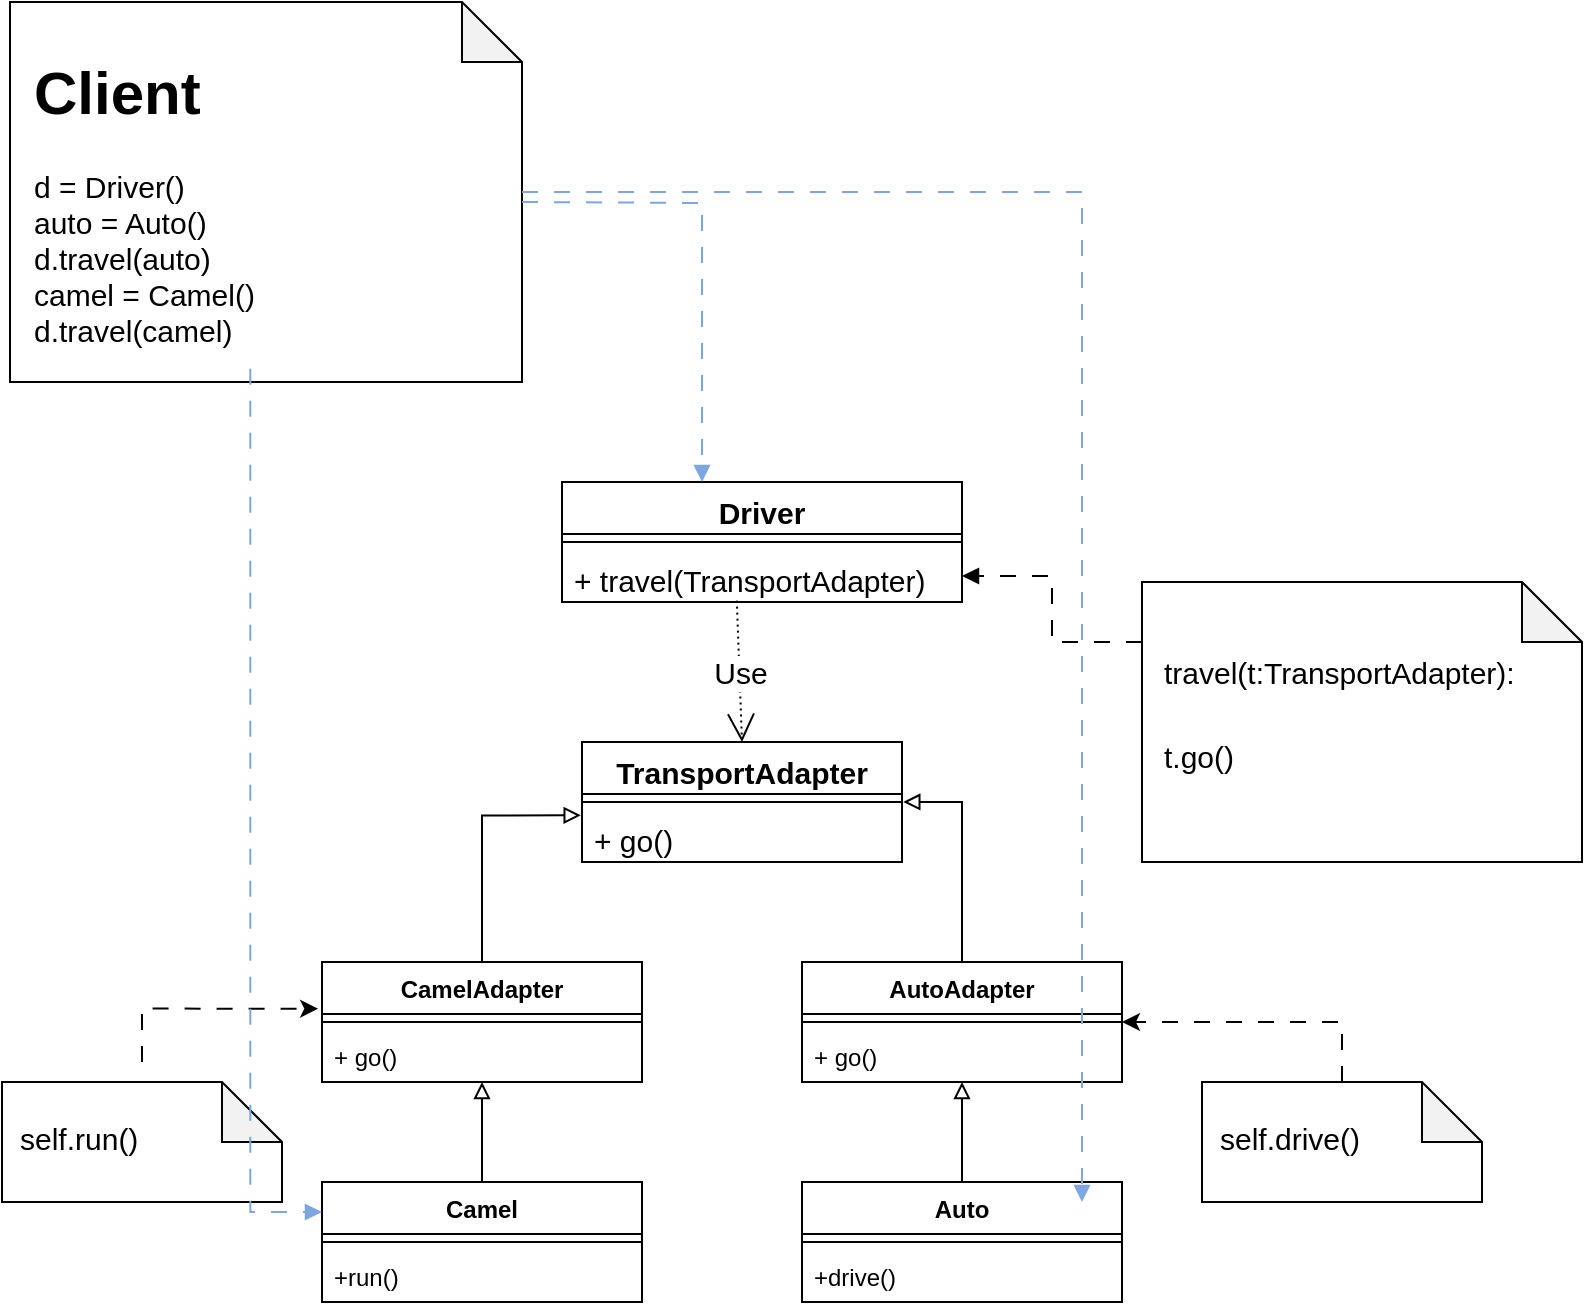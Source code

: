 <mxfile version="20.8.16" type="device"><diagram name="Page-1" id="iRtx6iVOKkTvdw6Xl1tW"><mxGraphModel dx="1100" dy="1917" grid="1" gridSize="10" guides="1" tooltips="1" connect="1" arrows="1" fold="1" page="1" pageScale="1" pageWidth="850" pageHeight="1100" math="0" shadow="0"><root><mxCell id="0"/><mxCell id="1" parent="0"/><mxCell id="mapsuULHoiAgoTRXSvPn-34" style="edgeStyle=orthogonalEdgeStyle;rounded=0;orthogonalLoop=1;jettySize=auto;html=1;entryX=0.5;entryY=1;entryDx=0;entryDy=0;entryPerimeter=0;fontSize=15;endArrow=block;endFill=0;" edge="1" parent="1" source="mapsuULHoiAgoTRXSvPn-1" target="mapsuULHoiAgoTRXSvPn-11"><mxGeometry relative="1" as="geometry"/></mxCell><mxCell id="mapsuULHoiAgoTRXSvPn-1" value="Camel" style="swimlane;fontStyle=1;align=center;verticalAlign=top;childLayout=stackLayout;horizontal=1;startSize=26;horizontalStack=0;resizeParent=1;resizeParentMax=0;resizeLast=0;collapsible=1;marginBottom=0;" vertex="1" parent="1"><mxGeometry x="170" y="310" width="160" height="60" as="geometry"/></mxCell><mxCell id="mapsuULHoiAgoTRXSvPn-3" value="" style="line;strokeWidth=1;fillColor=none;align=left;verticalAlign=middle;spacingTop=-1;spacingLeft=3;spacingRight=3;rotatable=0;labelPosition=right;points=[];portConstraint=eastwest;strokeColor=inherit;" vertex="1" parent="mapsuULHoiAgoTRXSvPn-1"><mxGeometry y="26" width="160" height="8" as="geometry"/></mxCell><mxCell id="mapsuULHoiAgoTRXSvPn-4" value="+run()" style="text;strokeColor=none;fillColor=none;align=left;verticalAlign=top;spacingLeft=4;spacingRight=4;overflow=hidden;rotatable=0;points=[[0,0.5],[1,0.5]];portConstraint=eastwest;" vertex="1" parent="mapsuULHoiAgoTRXSvPn-1"><mxGeometry y="34" width="160" height="26" as="geometry"/></mxCell><mxCell id="mapsuULHoiAgoTRXSvPn-35" style="edgeStyle=orthogonalEdgeStyle;rounded=0;orthogonalLoop=1;jettySize=auto;html=1;entryX=0.5;entryY=1;entryDx=0;entryDy=0;entryPerimeter=0;fontSize=15;endArrow=block;endFill=0;" edge="1" parent="1" source="mapsuULHoiAgoTRXSvPn-5" target="mapsuULHoiAgoTRXSvPn-15"><mxGeometry relative="1" as="geometry"/></mxCell><mxCell id="mapsuULHoiAgoTRXSvPn-5" value="Auto" style="swimlane;fontStyle=1;align=center;verticalAlign=top;childLayout=stackLayout;horizontal=1;startSize=26;horizontalStack=0;resizeParent=1;resizeParentMax=0;resizeLast=0;collapsible=1;marginBottom=0;" vertex="1" parent="1"><mxGeometry x="410" y="310" width="160" height="60" as="geometry"/></mxCell><mxCell id="mapsuULHoiAgoTRXSvPn-6" value="" style="line;strokeWidth=1;fillColor=none;align=left;verticalAlign=middle;spacingTop=-1;spacingLeft=3;spacingRight=3;rotatable=0;labelPosition=right;points=[];portConstraint=eastwest;strokeColor=inherit;" vertex="1" parent="mapsuULHoiAgoTRXSvPn-5"><mxGeometry y="26" width="160" height="8" as="geometry"/></mxCell><mxCell id="mapsuULHoiAgoTRXSvPn-7" value="+drive()" style="text;strokeColor=none;fillColor=none;align=left;verticalAlign=top;spacingLeft=4;spacingRight=4;overflow=hidden;rotatable=0;points=[[0,0.5],[1,0.5]];portConstraint=eastwest;" vertex="1" parent="mapsuULHoiAgoTRXSvPn-5"><mxGeometry y="34" width="160" height="26" as="geometry"/></mxCell><mxCell id="mapsuULHoiAgoTRXSvPn-31" style="edgeStyle=orthogonalEdgeStyle;rounded=0;orthogonalLoop=1;jettySize=auto;html=1;entryX=-0.004;entryY=0.103;entryDx=0;entryDy=0;entryPerimeter=0;fontSize=15;endArrow=block;endFill=0;" edge="1" parent="1" source="mapsuULHoiAgoTRXSvPn-8" target="mapsuULHoiAgoTRXSvPn-30"><mxGeometry relative="1" as="geometry"/></mxCell><mxCell id="mapsuULHoiAgoTRXSvPn-8" value="CamelAdapter" style="swimlane;fontStyle=1;align=center;verticalAlign=top;childLayout=stackLayout;horizontal=1;startSize=26;horizontalStack=0;resizeParent=1;resizeParentMax=0;resizeLast=0;collapsible=1;marginBottom=0;" vertex="1" parent="1"><mxGeometry x="170" y="200" width="160" height="60" as="geometry"/></mxCell><mxCell id="mapsuULHoiAgoTRXSvPn-10" value="" style="line;strokeWidth=1;fillColor=none;align=left;verticalAlign=middle;spacingTop=-1;spacingLeft=3;spacingRight=3;rotatable=0;labelPosition=right;points=[];portConstraint=eastwest;strokeColor=inherit;" vertex="1" parent="mapsuULHoiAgoTRXSvPn-8"><mxGeometry y="26" width="160" height="8" as="geometry"/></mxCell><mxCell id="mapsuULHoiAgoTRXSvPn-11" value="+ go()" style="text;strokeColor=none;fillColor=none;align=left;verticalAlign=top;spacingLeft=4;spacingRight=4;overflow=hidden;rotatable=0;points=[[0,0.5],[1,0.5]];portConstraint=eastwest;" vertex="1" parent="mapsuULHoiAgoTRXSvPn-8"><mxGeometry y="34" width="160" height="26" as="geometry"/></mxCell><mxCell id="mapsuULHoiAgoTRXSvPn-32" style="edgeStyle=orthogonalEdgeStyle;rounded=0;orthogonalLoop=1;jettySize=auto;html=1;entryX=1.004;entryY=-0.154;entryDx=0;entryDy=0;entryPerimeter=0;fontSize=15;endArrow=block;endFill=0;" edge="1" parent="1" source="mapsuULHoiAgoTRXSvPn-13" target="mapsuULHoiAgoTRXSvPn-30"><mxGeometry relative="1" as="geometry"/></mxCell><mxCell id="mapsuULHoiAgoTRXSvPn-13" value="AutoAdapter" style="swimlane;fontStyle=1;align=center;verticalAlign=top;childLayout=stackLayout;horizontal=1;startSize=26;horizontalStack=0;resizeParent=1;resizeParentMax=0;resizeLast=0;collapsible=1;marginBottom=0;" vertex="1" parent="1"><mxGeometry x="410" y="200" width="160" height="60" as="geometry"/></mxCell><mxCell id="mapsuULHoiAgoTRXSvPn-14" value="" style="line;strokeWidth=1;fillColor=none;align=left;verticalAlign=middle;spacingTop=-1;spacingLeft=3;spacingRight=3;rotatable=0;labelPosition=right;points=[];portConstraint=eastwest;strokeColor=inherit;" vertex="1" parent="mapsuULHoiAgoTRXSvPn-13"><mxGeometry y="26" width="160" height="8" as="geometry"/></mxCell><mxCell id="mapsuULHoiAgoTRXSvPn-15" value="+ go()" style="text;strokeColor=none;fillColor=none;align=left;verticalAlign=top;spacingLeft=4;spacingRight=4;overflow=hidden;rotatable=0;points=[[0,0.5],[1,0.5]];portConstraint=eastwest;" vertex="1" parent="mapsuULHoiAgoTRXSvPn-13"><mxGeometry y="34" width="160" height="26" as="geometry"/></mxCell><mxCell id="mapsuULHoiAgoTRXSvPn-16" value="" style="group" vertex="1" connectable="0" parent="1"><mxGeometry x="10" y="260" width="140" height="60" as="geometry"/></mxCell><mxCell id="mapsuULHoiAgoTRXSvPn-17" value="" style="shape=note;whiteSpace=wrap;html=1;backgroundOutline=1;darkOpacity=0.05;" vertex="1" parent="mapsuULHoiAgoTRXSvPn-16"><mxGeometry width="140" height="60" as="geometry"/></mxCell><mxCell id="mapsuULHoiAgoTRXSvPn-18" value="&lt;h1&gt;&lt;span style=&quot;font-weight: normal;&quot;&gt;&lt;font style=&quot;font-size: 15px;&quot;&gt;self.run()&lt;/font&gt;&lt;/span&gt;&lt;/h1&gt;" style="text;html=1;strokeColor=none;fillColor=none;spacing=5;spacingTop=-20;whiteSpace=wrap;overflow=hidden;rounded=0;" vertex="1" parent="mapsuULHoiAgoTRXSvPn-16"><mxGeometry x="3.769" y="5.739" width="123.846" height="52.174" as="geometry"/></mxCell><mxCell id="mapsuULHoiAgoTRXSvPn-21" style="edgeStyle=orthogonalEdgeStyle;rounded=0;orthogonalLoop=1;jettySize=auto;html=1;entryX=-0.012;entryY=0.389;entryDx=0;entryDy=0;entryPerimeter=0;fontSize=15;dashed=1;dashPattern=8 8;" edge="1" parent="1" target="mapsuULHoiAgoTRXSvPn-8"><mxGeometry relative="1" as="geometry"><mxPoint x="80" y="250" as="sourcePoint"/><Array as="points"><mxPoint x="80" y="223"/></Array></mxGeometry></mxCell><mxCell id="mapsuULHoiAgoTRXSvPn-23" value="" style="group" vertex="1" connectable="0" parent="1"><mxGeometry x="610" y="260" width="140" height="60" as="geometry"/></mxCell><mxCell id="mapsuULHoiAgoTRXSvPn-24" value="" style="shape=note;whiteSpace=wrap;html=1;backgroundOutline=1;darkOpacity=0.05;" vertex="1" parent="mapsuULHoiAgoTRXSvPn-23"><mxGeometry width="140" height="60" as="geometry"/></mxCell><mxCell id="mapsuULHoiAgoTRXSvPn-25" value="&lt;h1&gt;&lt;span style=&quot;font-weight: normal;&quot;&gt;&lt;font style=&quot;font-size: 15px;&quot;&gt;self.drive()&lt;/font&gt;&lt;/span&gt;&lt;/h1&gt;" style="text;html=1;strokeColor=none;fillColor=none;spacing=5;spacingTop=-20;whiteSpace=wrap;overflow=hidden;rounded=0;" vertex="1" parent="mapsuULHoiAgoTRXSvPn-23"><mxGeometry x="3.769" y="5.739" width="123.846" height="52.174" as="geometry"/></mxCell><mxCell id="mapsuULHoiAgoTRXSvPn-26" style="edgeStyle=orthogonalEdgeStyle;rounded=0;orthogonalLoop=1;jettySize=auto;html=1;entryX=1;entryY=0.5;entryDx=0;entryDy=0;dashed=1;dashPattern=8 8;fontSize=15;exitX=0.5;exitY=0;exitDx=0;exitDy=0;exitPerimeter=0;" edge="1" parent="1" source="mapsuULHoiAgoTRXSvPn-24" target="mapsuULHoiAgoTRXSvPn-13"><mxGeometry relative="1" as="geometry"/></mxCell><mxCell id="mapsuULHoiAgoTRXSvPn-27" value="TransportAdapter&#10;" style="swimlane;fontStyle=1;align=center;verticalAlign=top;childLayout=stackLayout;horizontal=1;startSize=26;horizontalStack=0;resizeParent=1;resizeParentMax=0;resizeLast=0;collapsible=1;marginBottom=0;fontSize=15;" vertex="1" parent="1"><mxGeometry x="300" y="90" width="160" height="60" as="geometry"/></mxCell><mxCell id="mapsuULHoiAgoTRXSvPn-29" value="" style="line;strokeWidth=1;fillColor=none;align=left;verticalAlign=middle;spacingTop=-1;spacingLeft=3;spacingRight=3;rotatable=0;labelPosition=right;points=[];portConstraint=eastwest;strokeColor=inherit;fontSize=15;" vertex="1" parent="mapsuULHoiAgoTRXSvPn-27"><mxGeometry y="26" width="160" height="8" as="geometry"/></mxCell><mxCell id="mapsuULHoiAgoTRXSvPn-30" value="+ go()" style="text;strokeColor=none;fillColor=none;align=left;verticalAlign=top;spacingLeft=4;spacingRight=4;overflow=hidden;rotatable=0;points=[[0,0.5],[1,0.5]];portConstraint=eastwest;fontSize=15;" vertex="1" parent="mapsuULHoiAgoTRXSvPn-27"><mxGeometry y="34" width="160" height="26" as="geometry"/></mxCell><mxCell id="mapsuULHoiAgoTRXSvPn-36" value="" style="group;fontSize=15;" vertex="1" connectable="0" parent="1"><mxGeometry x="580" y="10" width="220" height="140" as="geometry"/></mxCell><mxCell id="mapsuULHoiAgoTRXSvPn-37" value="" style="shape=note;whiteSpace=wrap;html=1;backgroundOutline=1;darkOpacity=0.05;fontSize=15;" vertex="1" parent="mapsuULHoiAgoTRXSvPn-36"><mxGeometry width="220" height="140" as="geometry"/></mxCell><mxCell id="mapsuULHoiAgoTRXSvPn-38" value="&lt;h1 style=&quot;&quot;&gt;&lt;span style=&quot;font-size: 15px; font-weight: 400;&quot;&gt;travel(t:TransportAdapter):&lt;/span&gt;&lt;/h1&gt;&lt;div&gt;&lt;span style=&quot;font-size: 15px; font-weight: 400;&quot;&gt;t.go()&lt;/span&gt;&lt;/div&gt;&lt;div&gt;&lt;span style=&quot;font-size: 15px; font-weight: 400;&quot;&gt;&lt;br&gt;&lt;/span&gt;&lt;/div&gt;" style="text;html=1;strokeColor=none;fillColor=none;spacing=5;spacingTop=-20;whiteSpace=wrap;overflow=hidden;rounded=0;fontSize=15;" vertex="1" parent="mapsuULHoiAgoTRXSvPn-36"><mxGeometry x="5.923" y="13.391" width="194.615" height="121.739" as="geometry"/></mxCell><mxCell id="mapsuULHoiAgoTRXSvPn-39" value="Driver" style="swimlane;fontStyle=1;align=center;verticalAlign=top;childLayout=stackLayout;horizontal=1;startSize=26;horizontalStack=0;resizeParent=1;resizeParentMax=0;resizeLast=0;collapsible=1;marginBottom=0;fontSize=15;" vertex="1" parent="1"><mxGeometry x="290" y="-40" width="200" height="60" as="geometry"/></mxCell><mxCell id="mapsuULHoiAgoTRXSvPn-41" value="" style="line;strokeWidth=1;fillColor=none;align=left;verticalAlign=middle;spacingTop=-1;spacingLeft=3;spacingRight=3;rotatable=0;labelPosition=right;points=[];portConstraint=eastwest;strokeColor=inherit;fontSize=15;" vertex="1" parent="mapsuULHoiAgoTRXSvPn-39"><mxGeometry y="26" width="200" height="8" as="geometry"/></mxCell><mxCell id="mapsuULHoiAgoTRXSvPn-42" value="+ travel(TransportAdapter)&#10;" style="text;strokeColor=none;fillColor=none;align=left;verticalAlign=top;spacingLeft=4;spacingRight=4;overflow=hidden;rotatable=0;points=[[0,0.5],[1,0.5]];portConstraint=eastwest;fontSize=15;" vertex="1" parent="mapsuULHoiAgoTRXSvPn-39"><mxGeometry y="34" width="200" height="26" as="geometry"/></mxCell><mxCell id="mapsuULHoiAgoTRXSvPn-44" value="Use" style="endArrow=open;endSize=12;dashed=1;html=1;rounded=0;dashPattern=1 2;fontSize=15;exitX=0.437;exitY=0.974;exitDx=0;exitDy=0;exitPerimeter=0;" edge="1" parent="1" source="mapsuULHoiAgoTRXSvPn-42"><mxGeometry width="160" relative="1" as="geometry"><mxPoint x="340" y="220" as="sourcePoint"/><mxPoint x="380" y="90" as="targetPoint"/></mxGeometry></mxCell><mxCell id="mapsuULHoiAgoTRXSvPn-47" style="edgeStyle=orthogonalEdgeStyle;rounded=0;orthogonalLoop=1;jettySize=auto;html=1;entryX=1;entryY=0.5;entryDx=0;entryDy=0;fontSize=15;endArrow=block;endFill=1;dashed=1;dashPattern=8 8;strokeWidth=1;exitX=0;exitY=0.214;exitDx=0;exitDy=0;exitPerimeter=0;" edge="1" parent="1" source="mapsuULHoiAgoTRXSvPn-37" target="mapsuULHoiAgoTRXSvPn-42"><mxGeometry relative="1" as="geometry"/></mxCell><mxCell id="mapsuULHoiAgoTRXSvPn-48" value="" style="group;fontSize=15;" vertex="1" connectable="0" parent="1"><mxGeometry x="14" y="-280" width="256" height="190" as="geometry"/></mxCell><mxCell id="mapsuULHoiAgoTRXSvPn-49" value="" style="shape=note;whiteSpace=wrap;html=1;backgroundOutline=1;darkOpacity=0.05;fontSize=15;" vertex="1" parent="mapsuULHoiAgoTRXSvPn-48"><mxGeometry width="256" height="190" as="geometry"/></mxCell><mxCell id="mapsuULHoiAgoTRXSvPn-50" value="&lt;h1&gt;Client&lt;/h1&gt;&lt;p&gt;d = Driver()&lt;br&gt;&lt;span style=&quot;background-color: initial;&quot;&gt;auto = Auto()&lt;br&gt;&lt;/span&gt;&lt;span style=&quot;background-color: initial;&quot;&gt;d.travel(auto)&lt;br&gt;&lt;/span&gt;&lt;span style=&quot;background-color: initial;&quot;&gt;camel = Camel()&lt;br&gt;d.travel(camel)&lt;/span&gt;&lt;/p&gt;&lt;p&gt;&lt;br&gt;&lt;/p&gt;" style="text;html=1;strokeColor=none;fillColor=none;spacing=5;spacingTop=-20;whiteSpace=wrap;overflow=hidden;rounded=0;fontSize=15;" vertex="1" parent="mapsuULHoiAgoTRXSvPn-48"><mxGeometry x="6.892" y="18.174" width="226.462" height="165.217" as="geometry"/></mxCell><mxCell id="mapsuULHoiAgoTRXSvPn-53" style="edgeStyle=orthogonalEdgeStyle;rounded=0;orthogonalLoop=1;jettySize=auto;html=1;entryX=0.35;entryY=0;entryDx=0;entryDy=0;entryPerimeter=0;dashed=1;dashPattern=8 8;strokeWidth=1;fontSize=15;endArrow=block;endFill=1;strokeColor=#7EA6E0;" edge="1" parent="1" target="mapsuULHoiAgoTRXSvPn-39"><mxGeometry relative="1" as="geometry"><mxPoint x="270" y="-180" as="sourcePoint"/></mxGeometry></mxCell><mxCell id="mapsuULHoiAgoTRXSvPn-54" style="edgeStyle=orthogonalEdgeStyle;rounded=0;orthogonalLoop=1;jettySize=auto;html=1;entryX=0;entryY=0.25;entryDx=0;entryDy=0;dashed=1;dashPattern=8 8;strokeWidth=1;fontSize=15;endArrow=block;endFill=1;strokeColor=#7EA6E0;" edge="1" parent="1" source="mapsuULHoiAgoTRXSvPn-50" target="mapsuULHoiAgoTRXSvPn-1"><mxGeometry relative="1" as="geometry"/></mxCell><mxCell id="mapsuULHoiAgoTRXSvPn-55" style="edgeStyle=orthogonalEdgeStyle;rounded=0;orthogonalLoop=1;jettySize=auto;html=1;entryX=0.875;entryY=0.167;entryDx=0;entryDy=0;entryPerimeter=0;dashed=1;dashPattern=8 8;strokeWidth=1;fontSize=15;endArrow=block;endFill=1;strokeColor=#7EA6E0;" edge="1" parent="1" source="mapsuULHoiAgoTRXSvPn-49" target="mapsuULHoiAgoTRXSvPn-5"><mxGeometry relative="1" as="geometry"/></mxCell></root></mxGraphModel></diagram></mxfile>